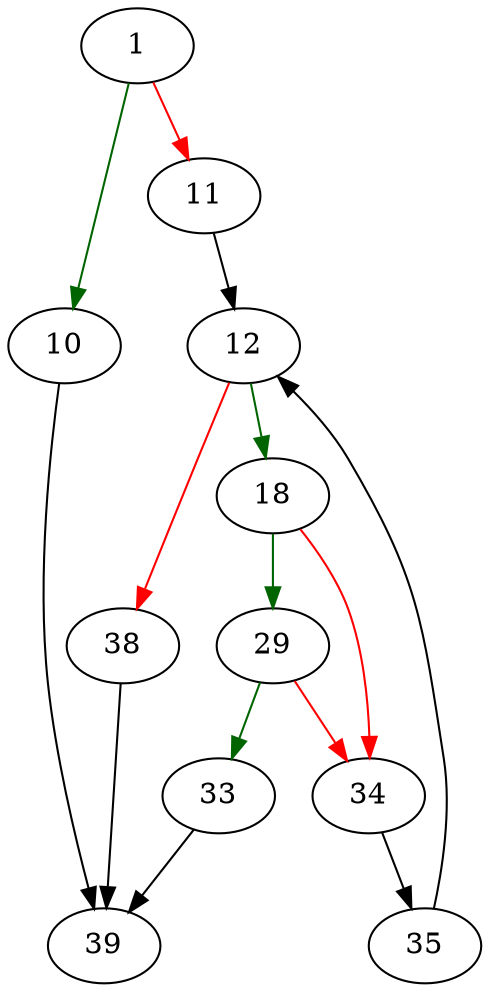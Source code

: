 strict digraph "connectionIsBusy" {
	// Node definitions.
	1 [entry=true];
	10;
	11;
	39;
	12;
	18;
	38;
	29;
	34;
	33;
	35;

	// Edge definitions.
	1 -> 10 [
		color=darkgreen
		cond=true
	];
	1 -> 11 [
		color=red
		cond=false
	];
	10 -> 39;
	11 -> 12;
	12 -> 18 [
		color=darkgreen
		cond=true
	];
	12 -> 38 [
		color=red
		cond=false
	];
	18 -> 29 [
		color=darkgreen
		cond=true
	];
	18 -> 34 [
		color=red
		cond=false
	];
	38 -> 39;
	29 -> 34 [
		color=red
		cond=false
	];
	29 -> 33 [
		color=darkgreen
		cond=true
	];
	34 -> 35;
	33 -> 39;
	35 -> 12;
}